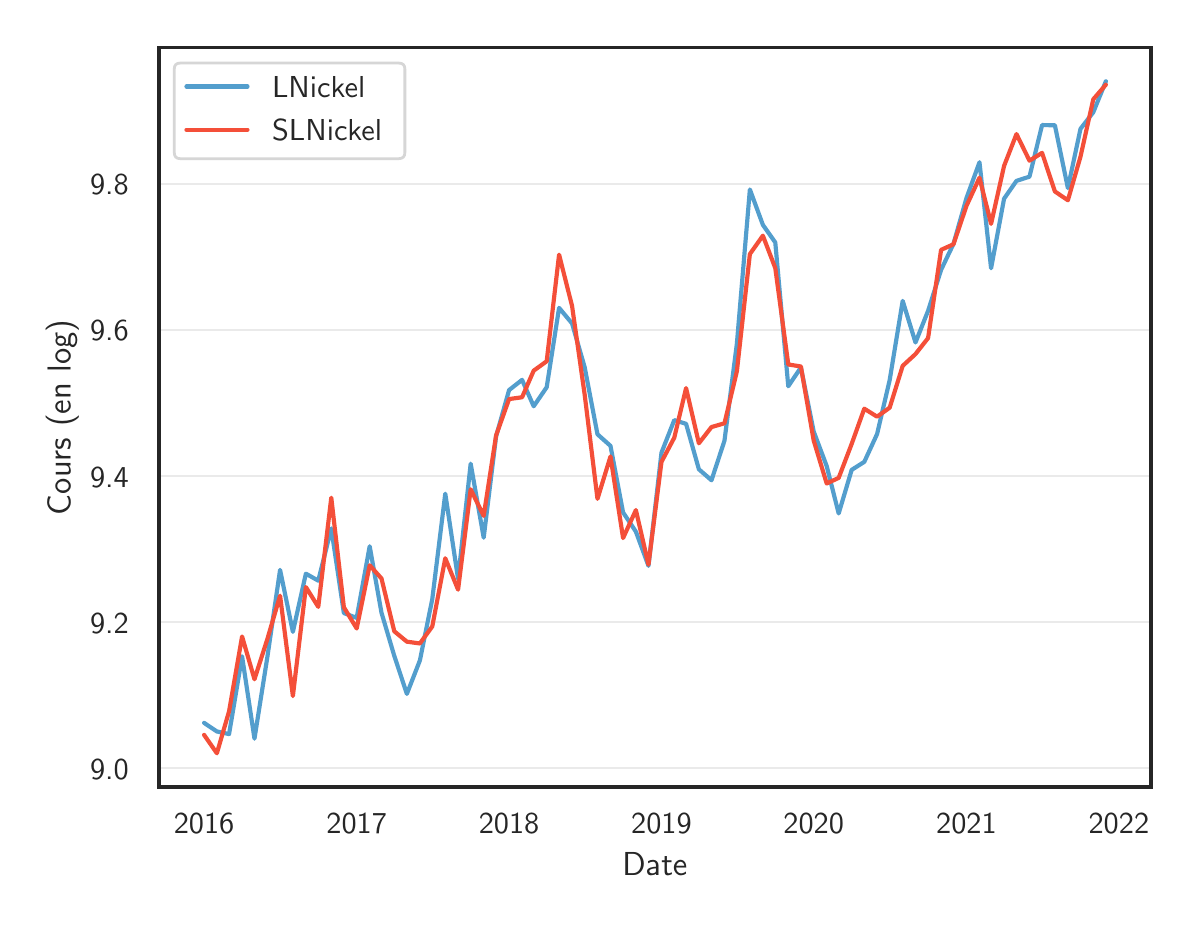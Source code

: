 \begingroup%
\makeatletter%
\begin{pgfpicture}%
\pgfpathrectangle{\pgfpointorigin}{\pgfqpoint{5.725in}{4.376in}}%
\pgfusepath{use as bounding box, clip}%
\begin{pgfscope}%
\pgfsetbuttcap%
\pgfsetmiterjoin%
\definecolor{currentfill}{rgb}{1.0,1.0,1.0}%
\pgfsetfillcolor{currentfill}%
\pgfsetlinewidth{0.0pt}%
\definecolor{currentstroke}{rgb}{1.0,1.0,1.0}%
\pgfsetstrokecolor{currentstroke}%
\pgfsetdash{}{0pt}%
\pgfpathmoveto{\pgfqpoint{0.0in}{0.0in}}%
\pgfpathlineto{\pgfqpoint{5.725in}{0.0in}}%
\pgfpathlineto{\pgfqpoint{5.725in}{4.376in}}%
\pgfpathlineto{\pgfqpoint{0.0in}{4.376in}}%
\pgfpathlineto{\pgfqpoint{0.0in}{0.0in}}%
\pgfpathclose%
\pgfusepath{fill}%
\end{pgfscope}%
\begin{pgfscope}%
\pgfsetbuttcap%
\pgfsetmiterjoin%
\definecolor{currentfill}{rgb}{1.0,1.0,1.0}%
\pgfsetfillcolor{currentfill}%
\pgfsetlinewidth{0.0pt}%
\definecolor{currentstroke}{rgb}{0.0,0.0,0.0}%
\pgfsetstrokecolor{currentstroke}%
\pgfsetstrokeopacity{0.0}%
\pgfsetdash{}{0pt}%
\pgfpathmoveto{\pgfqpoint{0.656in}{0.58in}}%
\pgfpathlineto{\pgfqpoint{5.616in}{0.58in}}%
\pgfpathlineto{\pgfqpoint{5.616in}{4.276in}}%
\pgfpathlineto{\pgfqpoint{0.656in}{4.276in}}%
\pgfpathlineto{\pgfqpoint{0.656in}{0.58in}}%
\pgfpathclose%
\pgfusepath{fill}%
\end{pgfscope}%
\begin{pgfscope}%
\pgfpathrectangle{\pgfqpoint{0.656in}{0.58in}}{\pgfqpoint{4.96in}{3.696in}}%
\pgfusepath{clip}%
\pgfsetroundcap%
\pgfsetroundjoin%
\pgfsetlinewidth{1.004pt}%
\definecolor{currentstroke}{rgb}{0.8,0.8,0.8}%
\pgfsetstrokecolor{currentstroke}%
\pgfsetstrokeopacity{0.0}%
\pgfsetdash{}{0pt}%
\pgfpathmoveto{\pgfqpoint{0.882in}{0.58in}}%
\pgfpathlineto{\pgfqpoint{0.882in}{4.276in}}%
\pgfusepath{stroke}%
\end{pgfscope}%
\begin{pgfscope}%
\definecolor{textcolor}{rgb}{0.15,0.15,0.15}%
\pgfsetstrokecolor{textcolor}%
\pgfsetfillcolor{textcolor}%
\pgftext[x=0.882in,y=0.448in,,top]{\color{textcolor}\sffamily\fontsize{11.0}{13.2}\selectfont 2016}%
\end{pgfscope}%
\begin{pgfscope}%
\pgfpathrectangle{\pgfqpoint{0.656in}{0.58in}}{\pgfqpoint{4.96in}{3.696in}}%
\pgfusepath{clip}%
\pgfsetroundcap%
\pgfsetroundjoin%
\pgfsetlinewidth{1.004pt}%
\definecolor{currentstroke}{rgb}{0.8,0.8,0.8}%
\pgfsetstrokecolor{currentstroke}%
\pgfsetstrokeopacity{0.0}%
\pgfsetdash{}{0pt}%
\pgfpathmoveto{\pgfqpoint{1.645in}{0.58in}}%
\pgfpathlineto{\pgfqpoint{1.645in}{4.276in}}%
\pgfusepath{stroke}%
\end{pgfscope}%
\begin{pgfscope}%
\definecolor{textcolor}{rgb}{0.15,0.15,0.15}%
\pgfsetstrokecolor{textcolor}%
\pgfsetfillcolor{textcolor}%
\pgftext[x=1.645in,y=0.448in,,top]{\color{textcolor}\sffamily\fontsize{11.0}{13.2}\selectfont 2017}%
\end{pgfscope}%
\begin{pgfscope}%
\pgfpathrectangle{\pgfqpoint{0.656in}{0.58in}}{\pgfqpoint{4.96in}{3.696in}}%
\pgfusepath{clip}%
\pgfsetroundcap%
\pgfsetroundjoin%
\pgfsetlinewidth{1.004pt}%
\definecolor{currentstroke}{rgb}{0.8,0.8,0.8}%
\pgfsetstrokecolor{currentstroke}%
\pgfsetstrokeopacity{0.0}%
\pgfsetdash{}{0pt}%
\pgfpathmoveto{\pgfqpoint{2.407in}{0.58in}}%
\pgfpathlineto{\pgfqpoint{2.407in}{4.276in}}%
\pgfusepath{stroke}%
\end{pgfscope}%
\begin{pgfscope}%
\definecolor{textcolor}{rgb}{0.15,0.15,0.15}%
\pgfsetstrokecolor{textcolor}%
\pgfsetfillcolor{textcolor}%
\pgftext[x=2.407in,y=0.448in,,top]{\color{textcolor}\sffamily\fontsize{11.0}{13.2}\selectfont 2018}%
\end{pgfscope}%
\begin{pgfscope}%
\pgfpathrectangle{\pgfqpoint{0.656in}{0.58in}}{\pgfqpoint{4.96in}{3.696in}}%
\pgfusepath{clip}%
\pgfsetroundcap%
\pgfsetroundjoin%
\pgfsetlinewidth{1.004pt}%
\definecolor{currentstroke}{rgb}{0.8,0.8,0.8}%
\pgfsetstrokecolor{currentstroke}%
\pgfsetstrokeopacity{0.0}%
\pgfsetdash{}{0pt}%
\pgfpathmoveto{\pgfqpoint{3.169in}{0.58in}}%
\pgfpathlineto{\pgfqpoint{3.169in}{4.276in}}%
\pgfusepath{stroke}%
\end{pgfscope}%
\begin{pgfscope}%
\definecolor{textcolor}{rgb}{0.15,0.15,0.15}%
\pgfsetstrokecolor{textcolor}%
\pgfsetfillcolor{textcolor}%
\pgftext[x=3.169in,y=0.448in,,top]{\color{textcolor}\sffamily\fontsize{11.0}{13.2}\selectfont 2019}%
\end{pgfscope}%
\begin{pgfscope}%
\pgfpathrectangle{\pgfqpoint{0.656in}{0.58in}}{\pgfqpoint{4.96in}{3.696in}}%
\pgfusepath{clip}%
\pgfsetroundcap%
\pgfsetroundjoin%
\pgfsetlinewidth{1.004pt}%
\definecolor{currentstroke}{rgb}{0.8,0.8,0.8}%
\pgfsetstrokecolor{currentstroke}%
\pgfsetstrokeopacity{0.0}%
\pgfsetdash{}{0pt}%
\pgfpathmoveto{\pgfqpoint{3.93in}{0.58in}}%
\pgfpathlineto{\pgfqpoint{3.93in}{4.276in}}%
\pgfusepath{stroke}%
\end{pgfscope}%
\begin{pgfscope}%
\definecolor{textcolor}{rgb}{0.15,0.15,0.15}%
\pgfsetstrokecolor{textcolor}%
\pgfsetfillcolor{textcolor}%
\pgftext[x=3.93in,y=0.448in,,top]{\color{textcolor}\sffamily\fontsize{11.0}{13.2}\selectfont 2020}%
\end{pgfscope}%
\begin{pgfscope}%
\pgfpathrectangle{\pgfqpoint{0.656in}{0.58in}}{\pgfqpoint{4.96in}{3.696in}}%
\pgfusepath{clip}%
\pgfsetroundcap%
\pgfsetroundjoin%
\pgfsetlinewidth{1.004pt}%
\definecolor{currentstroke}{rgb}{0.8,0.8,0.8}%
\pgfsetstrokecolor{currentstroke}%
\pgfsetstrokeopacity{0.0}%
\pgfsetdash{}{0pt}%
\pgfpathmoveto{\pgfqpoint{4.694in}{0.58in}}%
\pgfpathlineto{\pgfqpoint{4.694in}{4.276in}}%
\pgfusepath{stroke}%
\end{pgfscope}%
\begin{pgfscope}%
\definecolor{textcolor}{rgb}{0.15,0.15,0.15}%
\pgfsetstrokecolor{textcolor}%
\pgfsetfillcolor{textcolor}%
\pgftext[x=4.694in,y=0.448in,,top]{\color{textcolor}\sffamily\fontsize{11.0}{13.2}\selectfont 2021}%
\end{pgfscope}%
\begin{pgfscope}%
\pgfpathrectangle{\pgfqpoint{0.656in}{0.58in}}{\pgfqpoint{4.96in}{3.696in}}%
\pgfusepath{clip}%
\pgfsetroundcap%
\pgfsetroundjoin%
\pgfsetlinewidth{1.004pt}%
\definecolor{currentstroke}{rgb}{0.8,0.8,0.8}%
\pgfsetstrokecolor{currentstroke}%
\pgfsetstrokeopacity{0.0}%
\pgfsetdash{}{0pt}%
\pgfpathmoveto{\pgfqpoint{5.456in}{0.58in}}%
\pgfpathlineto{\pgfqpoint{5.456in}{4.276in}}%
\pgfusepath{stroke}%
\end{pgfscope}%
\begin{pgfscope}%
\definecolor{textcolor}{rgb}{0.15,0.15,0.15}%
\pgfsetstrokecolor{textcolor}%
\pgfsetfillcolor{textcolor}%
\pgftext[x=5.456in,y=0.448in,,top]{\color{textcolor}\sffamily\fontsize{11.0}{13.2}\selectfont 2022}%
\end{pgfscope}%
\begin{pgfscope}%
\definecolor{textcolor}{rgb}{0.15,0.15,0.15}%
\pgfsetstrokecolor{textcolor}%
\pgfsetfillcolor{textcolor}%
\pgftext[x=3.136in,y=0.252in,,top]{\color{textcolor}\sffamily\fontsize{12.0}{14.4}\selectfont Date}%
\end{pgfscope}%
\begin{pgfscope}%
\pgfpathrectangle{\pgfqpoint{0.656in}{0.58in}}{\pgfqpoint{4.96in}{3.696in}}%
\pgfusepath{clip}%
\pgfsetroundcap%
\pgfsetroundjoin%
\pgfsetlinewidth{1.004pt}%
\definecolor{currentstroke}{rgb}{0.8,0.8,0.8}%
\pgfsetstrokecolor{currentstroke}%
\pgfsetstrokeopacity{0.4}%
\pgfsetdash{}{0pt}%
\pgfpathmoveto{\pgfqpoint{0.656in}{0.674in}}%
\pgfpathlineto{\pgfqpoint{5.616in}{0.674in}}%
\pgfusepath{stroke}%
\end{pgfscope}%
\begin{pgfscope}%
\definecolor{textcolor}{rgb}{0.15,0.15,0.15}%
\pgfsetstrokecolor{textcolor}%
\pgfsetfillcolor{textcolor}%
\pgftext[x=0.312in, y=0.619in, left, base]{\color{textcolor}\sffamily\fontsize{11.0}{13.2}\selectfont 9.0}%
\end{pgfscope}%
\begin{pgfscope}%
\pgfpathrectangle{\pgfqpoint{0.656in}{0.58in}}{\pgfqpoint{4.96in}{3.696in}}%
\pgfusepath{clip}%
\pgfsetroundcap%
\pgfsetroundjoin%
\pgfsetlinewidth{1.004pt}%
\definecolor{currentstroke}{rgb}{0.8,0.8,0.8}%
\pgfsetstrokecolor{currentstroke}%
\pgfsetstrokeopacity{0.4}%
\pgfsetdash{}{0pt}%
\pgfpathmoveto{\pgfqpoint{0.656in}{1.404in}}%
\pgfpathlineto{\pgfqpoint{5.616in}{1.404in}}%
\pgfusepath{stroke}%
\end{pgfscope}%
\begin{pgfscope}%
\definecolor{textcolor}{rgb}{0.15,0.15,0.15}%
\pgfsetstrokecolor{textcolor}%
\pgfsetfillcolor{textcolor}%
\pgftext[x=0.312in, y=1.349in, left, base]{\color{textcolor}\sffamily\fontsize{11.0}{13.2}\selectfont 9.2}%
\end{pgfscope}%
\begin{pgfscope}%
\pgfpathrectangle{\pgfqpoint{0.656in}{0.58in}}{\pgfqpoint{4.96in}{3.696in}}%
\pgfusepath{clip}%
\pgfsetroundcap%
\pgfsetroundjoin%
\pgfsetlinewidth{1.004pt}%
\definecolor{currentstroke}{rgb}{0.8,0.8,0.8}%
\pgfsetstrokecolor{currentstroke}%
\pgfsetstrokeopacity{0.4}%
\pgfsetdash{}{0pt}%
\pgfpathmoveto{\pgfqpoint{0.656in}{2.134in}}%
\pgfpathlineto{\pgfqpoint{5.616in}{2.134in}}%
\pgfusepath{stroke}%
\end{pgfscope}%
\begin{pgfscope}%
\definecolor{textcolor}{rgb}{0.15,0.15,0.15}%
\pgfsetstrokecolor{textcolor}%
\pgfsetfillcolor{textcolor}%
\pgftext[x=0.312in, y=2.079in, left, base]{\color{textcolor}\sffamily\fontsize{11.0}{13.2}\selectfont 9.4}%
\end{pgfscope}%
\begin{pgfscope}%
\pgfpathrectangle{\pgfqpoint{0.656in}{0.58in}}{\pgfqpoint{4.96in}{3.696in}}%
\pgfusepath{clip}%
\pgfsetroundcap%
\pgfsetroundjoin%
\pgfsetlinewidth{1.004pt}%
\definecolor{currentstroke}{rgb}{0.8,0.8,0.8}%
\pgfsetstrokecolor{currentstroke}%
\pgfsetstrokeopacity{0.4}%
\pgfsetdash{}{0pt}%
\pgfpathmoveto{\pgfqpoint{0.656in}{2.864in}}%
\pgfpathlineto{\pgfqpoint{5.616in}{2.864in}}%
\pgfusepath{stroke}%
\end{pgfscope}%
\begin{pgfscope}%
\definecolor{textcolor}{rgb}{0.15,0.15,0.15}%
\pgfsetstrokecolor{textcolor}%
\pgfsetfillcolor{textcolor}%
\pgftext[x=0.312in, y=2.81in, left, base]{\color{textcolor}\sffamily\fontsize{11.0}{13.2}\selectfont 9.6}%
\end{pgfscope}%
\begin{pgfscope}%
\pgfpathrectangle{\pgfqpoint{0.656in}{0.58in}}{\pgfqpoint{4.96in}{3.696in}}%
\pgfusepath{clip}%
\pgfsetroundcap%
\pgfsetroundjoin%
\pgfsetlinewidth{1.004pt}%
\definecolor{currentstroke}{rgb}{0.8,0.8,0.8}%
\pgfsetstrokecolor{currentstroke}%
\pgfsetstrokeopacity{0.4}%
\pgfsetdash{}{0pt}%
\pgfpathmoveto{\pgfqpoint{0.656in}{3.594in}}%
\pgfpathlineto{\pgfqpoint{5.616in}{3.594in}}%
\pgfusepath{stroke}%
\end{pgfscope}%
\begin{pgfscope}%
\definecolor{textcolor}{rgb}{0.15,0.15,0.15}%
\pgfsetstrokecolor{textcolor}%
\pgfsetfillcolor{textcolor}%
\pgftext[x=0.312in, y=3.54in, left, base]{\color{textcolor}\sffamily\fontsize{11.0}{13.2}\selectfont 9.8}%
\end{pgfscope}%
\begin{pgfscope}%
\definecolor{textcolor}{rgb}{0.15,0.15,0.15}%
\pgfsetstrokecolor{textcolor}%
\pgfsetfillcolor{textcolor}%
\pgftext[x=0.256in,y=2.428in,,bottom,rotate=90.0]{\color{textcolor}\sffamily\fontsize{12.0}{14.4}\selectfont Cours (en log)}%
\end{pgfscope}%
\begin{pgfscope}%
\pgfpathrectangle{\pgfqpoint{0.656in}{0.58in}}{\pgfqpoint{4.96in}{3.696in}}%
\pgfusepath{clip}%
\pgfsetroundcap%
\pgfsetroundjoin%
\pgfsetlinewidth{1.506pt}%
\definecolor{currentstroke}{rgb}{0.325,0.62,0.804}%
\pgfsetstrokecolor{currentstroke}%
\pgfsetdash{}{0pt}%
\pgfpathmoveto{\pgfqpoint{0.882in}{0.9in}}%
\pgfpathlineto{\pgfqpoint{0.946in}{0.857in}}%
\pgfpathlineto{\pgfqpoint{1.007in}{0.844in}}%
\pgfpathlineto{\pgfqpoint{1.072in}{1.233in}}%
\pgfpathlineto{\pgfqpoint{1.134in}{0.821in}}%
\pgfpathlineto{\pgfqpoint{1.199in}{1.233in}}%
\pgfpathlineto{\pgfqpoint{1.262in}{1.665in}}%
\pgfpathlineto{\pgfqpoint{1.326in}{1.355in}}%
\pgfpathlineto{\pgfqpoint{1.391in}{1.646in}}%
\pgfpathlineto{\pgfqpoint{1.453in}{1.611in}}%
\pgfpathlineto{\pgfqpoint{1.518in}{1.872in}}%
\pgfpathlineto{\pgfqpoint{1.581in}{1.449in}}%
\pgfpathlineto{\pgfqpoint{1.645in}{1.425in}}%
\pgfpathlineto{\pgfqpoint{1.71in}{1.783in}}%
\pgfpathlineto{\pgfqpoint{1.769in}{1.451in}}%
\pgfpathlineto{\pgfqpoint{1.833in}{1.235in}}%
\pgfpathlineto{\pgfqpoint{1.896in}{1.045in}}%
\pgfpathlineto{\pgfqpoint{1.961in}{1.212in}}%
\pgfpathlineto{\pgfqpoint{2.023in}{1.519in}}%
\pgfpathlineto{\pgfqpoint{2.088in}{2.046in}}%
\pgfpathlineto{\pgfqpoint{2.152in}{1.62in}}%
\pgfpathlineto{\pgfqpoint{2.215in}{2.196in}}%
\pgfpathlineto{\pgfqpoint{2.28in}{1.826in}}%
\pgfpathlineto{\pgfqpoint{2.342in}{2.332in}}%
\pgfpathlineto{\pgfqpoint{2.407in}{2.564in}}%
\pgfpathlineto{\pgfqpoint{2.472in}{2.615in}}%
\pgfpathlineto{\pgfqpoint{2.53in}{2.483in}}%
\pgfpathlineto{\pgfqpoint{2.595in}{2.578in}}%
\pgfpathlineto{\pgfqpoint{2.657in}{2.975in}}%
\pgfpathlineto{\pgfqpoint{2.722in}{2.897in}}%
\pgfpathlineto{\pgfqpoint{2.785in}{2.678in}}%
\pgfpathlineto{\pgfqpoint{2.849in}{2.343in}}%
\pgfpathlineto{\pgfqpoint{2.914in}{2.285in}}%
\pgfpathlineto{\pgfqpoint{2.977in}{1.952in}}%
\pgfpathlineto{\pgfqpoint{3.041in}{1.856in}}%
\pgfpathlineto{\pgfqpoint{3.104in}{1.685in}}%
\pgfpathlineto{\pgfqpoint{3.169in}{2.251in}}%
\pgfpathlineto{\pgfqpoint{3.233in}{2.414in}}%
\pgfpathlineto{\pgfqpoint{3.292in}{2.395in}}%
\pgfpathlineto{\pgfqpoint{3.356in}{2.168in}}%
\pgfpathlineto{\pgfqpoint{3.419in}{2.113in}}%
\pgfpathlineto{\pgfqpoint{3.484in}{2.311in}}%
\pgfpathlineto{\pgfqpoint{3.546in}{2.796in}}%
\pgfpathlineto{\pgfqpoint{3.611in}{3.567in}}%
\pgfpathlineto{\pgfqpoint{3.676in}{3.39in}}%
\pgfpathlineto{\pgfqpoint{3.738in}{3.302in}}%
\pgfpathlineto{\pgfqpoint{3.803in}{2.583in}}%
\pgfpathlineto{\pgfqpoint{3.866in}{2.677in}}%
\pgfpathlineto{\pgfqpoint{3.93in}{2.357in}}%
\pgfpathlineto{\pgfqpoint{3.995in}{2.184in}}%
\pgfpathlineto{\pgfqpoint{4.055in}{1.947in}}%
\pgfpathlineto{\pgfqpoint{4.12in}{2.165in}}%
\pgfpathlineto{\pgfqpoint{4.183in}{2.205in}}%
\pgfpathlineto{\pgfqpoint{4.247in}{2.344in}}%
\pgfpathlineto{\pgfqpoint{4.31in}{2.614in}}%
\pgfpathlineto{\pgfqpoint{4.375in}{3.01in}}%
\pgfpathlineto{\pgfqpoint{4.439in}{2.802in}}%
\pgfpathlineto{\pgfqpoint{4.502in}{2.96in}}%
\pgfpathlineto{\pgfqpoint{4.567in}{3.165in}}%
\pgfpathlineto{\pgfqpoint{4.629in}{3.295in}}%
\pgfpathlineto{\pgfqpoint{4.694in}{3.524in}}%
\pgfpathlineto{\pgfqpoint{4.759in}{3.703in}}%
\pgfpathlineto{\pgfqpoint{4.817in}{3.173in}}%
\pgfpathlineto{\pgfqpoint{4.882in}{3.521in}}%
\pgfpathlineto{\pgfqpoint{4.944in}{3.61in}}%
\pgfpathlineto{\pgfqpoint{5.009in}{3.631in}}%
\pgfpathlineto{\pgfqpoint{5.072in}{3.889in}}%
\pgfpathlineto{\pgfqpoint{5.136in}{3.888in}}%
\pgfpathlineto{\pgfqpoint{5.201in}{3.574in}}%
\pgfpathlineto{\pgfqpoint{5.264in}{3.87in}}%
\pgfpathlineto{\pgfqpoint{5.328in}{3.953in}}%
\pgfpathlineto{\pgfqpoint{5.391in}{4.108in}}%
\pgfusepath{stroke}%
\end{pgfscope}%
\begin{pgfscope}%
\pgfpathrectangle{\pgfqpoint{0.656in}{0.58in}}{\pgfqpoint{4.96in}{3.696in}}%
\pgfusepath{clip}%
\pgfsetroundcap%
\pgfsetroundjoin%
\pgfsetlinewidth{1.506pt}%
\definecolor{currentstroke}{rgb}{0.957,0.31,0.224}%
\pgfsetstrokecolor{currentstroke}%
\pgfsetdash{}{0pt}%
\pgfpathmoveto{\pgfqpoint{0.882in}{0.84in}}%
\pgfpathlineto{\pgfqpoint{0.946in}{0.748in}}%
\pgfpathlineto{\pgfqpoint{1.007in}{0.958in}}%
\pgfpathlineto{\pgfqpoint{1.072in}{1.332in}}%
\pgfpathlineto{\pgfqpoint{1.134in}{1.118in}}%
\pgfpathlineto{\pgfqpoint{1.199in}{1.321in}}%
\pgfpathlineto{\pgfqpoint{1.262in}{1.536in}}%
\pgfpathlineto{\pgfqpoint{1.326in}{1.034in}}%
\pgfpathlineto{\pgfqpoint{1.391in}{1.579in}}%
\pgfpathlineto{\pgfqpoint{1.453in}{1.48in}}%
\pgfpathlineto{\pgfqpoint{1.518in}{2.026in}}%
\pgfpathlineto{\pgfqpoint{1.581in}{1.478in}}%
\pgfpathlineto{\pgfqpoint{1.645in}{1.372in}}%
\pgfpathlineto{\pgfqpoint{1.71in}{1.688in}}%
\pgfpathlineto{\pgfqpoint{1.769in}{1.622in}}%
\pgfpathlineto{\pgfqpoint{1.833in}{1.358in}}%
\pgfpathlineto{\pgfqpoint{1.896in}{1.306in}}%
\pgfpathlineto{\pgfqpoint{1.961in}{1.297in}}%
\pgfpathlineto{\pgfqpoint{2.023in}{1.382in}}%
\pgfpathlineto{\pgfqpoint{2.088in}{1.723in}}%
\pgfpathlineto{\pgfqpoint{2.152in}{1.566in}}%
\pgfpathlineto{\pgfqpoint{2.215in}{2.068in}}%
\pgfpathlineto{\pgfqpoint{2.28in}{1.935in}}%
\pgfpathlineto{\pgfqpoint{2.342in}{2.337in}}%
\pgfpathlineto{\pgfqpoint{2.407in}{2.519in}}%
\pgfpathlineto{\pgfqpoint{2.472in}{2.528in}}%
\pgfpathlineto{\pgfqpoint{2.53in}{2.661in}}%
\pgfpathlineto{\pgfqpoint{2.595in}{2.708in}}%
\pgfpathlineto{\pgfqpoint{2.657in}{3.241in}}%
\pgfpathlineto{\pgfqpoint{2.722in}{2.984in}}%
\pgfpathlineto{\pgfqpoint{2.785in}{2.541in}}%
\pgfpathlineto{\pgfqpoint{2.849in}{2.02in}}%
\pgfpathlineto{\pgfqpoint{2.914in}{2.232in}}%
\pgfpathlineto{\pgfqpoint{2.977in}{1.824in}}%
\pgfpathlineto{\pgfqpoint{3.041in}{1.964in}}%
\pgfpathlineto{\pgfqpoint{3.104in}{1.691in}}%
\pgfpathlineto{\pgfqpoint{3.169in}{2.205in}}%
\pgfpathlineto{\pgfqpoint{3.233in}{2.326in}}%
\pgfpathlineto{\pgfqpoint{3.292in}{2.574in}}%
\pgfpathlineto{\pgfqpoint{3.356in}{2.298in}}%
\pgfpathlineto{\pgfqpoint{3.419in}{2.379in}}%
\pgfpathlineto{\pgfqpoint{3.484in}{2.398in}}%
\pgfpathlineto{\pgfqpoint{3.546in}{2.658in}}%
\pgfpathlineto{\pgfqpoint{3.611in}{3.244in}}%
\pgfpathlineto{\pgfqpoint{3.676in}{3.336in}}%
\pgfpathlineto{\pgfqpoint{3.738in}{3.174in}}%
\pgfpathlineto{\pgfqpoint{3.803in}{2.692in}}%
\pgfpathlineto{\pgfqpoint{3.866in}{2.682in}}%
\pgfpathlineto{\pgfqpoint{3.93in}{2.312in}}%
\pgfpathlineto{\pgfqpoint{3.995in}{2.097in}}%
\pgfpathlineto{\pgfqpoint{4.055in}{2.125in}}%
\pgfpathlineto{\pgfqpoint{4.12in}{2.295in}}%
\pgfpathlineto{\pgfqpoint{4.183in}{2.471in}}%
\pgfpathlineto{\pgfqpoint{4.247in}{2.431in}}%
\pgfpathlineto{\pgfqpoint{4.31in}{2.476in}}%
\pgfpathlineto{\pgfqpoint{4.375in}{2.685in}}%
\pgfpathlineto{\pgfqpoint{4.439in}{2.744in}}%
\pgfpathlineto{\pgfqpoint{4.502in}{2.824in}}%
\pgfpathlineto{\pgfqpoint{4.567in}{3.265in}}%
\pgfpathlineto{\pgfqpoint{4.629in}{3.293in}}%
\pgfpathlineto{\pgfqpoint{4.694in}{3.485in}}%
\pgfpathlineto{\pgfqpoint{4.759in}{3.626in}}%
\pgfpathlineto{\pgfqpoint{4.817in}{3.395in}}%
\pgfpathlineto{\pgfqpoint{4.882in}{3.685in}}%
\pgfpathlineto{\pgfqpoint{4.944in}{3.844in}}%
\pgfpathlineto{\pgfqpoint{5.009in}{3.711in}}%
\pgfpathlineto{\pgfqpoint{5.072in}{3.75in}}%
\pgfpathlineto{\pgfqpoint{5.136in}{3.557in}}%
\pgfpathlineto{\pgfqpoint{5.201in}{3.513in}}%
\pgfpathlineto{\pgfqpoint{5.264in}{3.731in}}%
\pgfpathlineto{\pgfqpoint{5.328in}{4.018in}}%
\pgfpathlineto{\pgfqpoint{5.391in}{4.091in}}%
\pgfusepath{stroke}%
\end{pgfscope}%
\begin{pgfscope}%
\pgfsetrectcap%
\pgfsetmiterjoin%
\pgfsetlinewidth{1.255pt}%
\definecolor{currentstroke}{rgb}{0.15,0.15,0.15}%
\pgfsetstrokecolor{currentstroke}%
\pgfsetdash{}{0pt}%
\pgfpathmoveto{\pgfqpoint{0.656in}{0.58in}}%
\pgfpathlineto{\pgfqpoint{0.656in}{4.276in}}%
\pgfusepath{stroke}%
\end{pgfscope}%
\begin{pgfscope}%
\pgfsetrectcap%
\pgfsetmiterjoin%
\pgfsetlinewidth{1.255pt}%
\definecolor{currentstroke}{rgb}{0.15,0.15,0.15}%
\pgfsetstrokecolor{currentstroke}%
\pgfsetdash{}{0pt}%
\pgfpathmoveto{\pgfqpoint{5.616in}{0.58in}}%
\pgfpathlineto{\pgfqpoint{5.616in}{4.276in}}%
\pgfusepath{stroke}%
\end{pgfscope}%
\begin{pgfscope}%
\pgfsetrectcap%
\pgfsetmiterjoin%
\pgfsetlinewidth{1.255pt}%
\definecolor{currentstroke}{rgb}{0.15,0.15,0.15}%
\pgfsetstrokecolor{currentstroke}%
\pgfsetdash{}{0pt}%
\pgfpathmoveto{\pgfqpoint{0.656in}{0.58in}}%
\pgfpathlineto{\pgfqpoint{5.616in}{0.58in}}%
\pgfusepath{stroke}%
\end{pgfscope}%
\begin{pgfscope}%
\pgfsetrectcap%
\pgfsetmiterjoin%
\pgfsetlinewidth{1.255pt}%
\definecolor{currentstroke}{rgb}{0.15,0.15,0.15}%
\pgfsetstrokecolor{currentstroke}%
\pgfsetdash{}{0pt}%
\pgfpathmoveto{\pgfqpoint{0.656in}{4.276in}}%
\pgfpathlineto{\pgfqpoint{5.616in}{4.276in}}%
\pgfusepath{stroke}%
\end{pgfscope}%
\begin{pgfscope}%
\pgfsetbuttcap%
\pgfsetmiterjoin%
\definecolor{currentfill}{rgb}{1.0,1.0,1.0}%
\pgfsetfillcolor{currentfill}%
\pgfsetfillopacity{0.8}%
\pgfsetlinewidth{1.004pt}%
\definecolor{currentstroke}{rgb}{0.8,0.8,0.8}%
\pgfsetstrokecolor{currentstroke}%
\pgfsetstrokeopacity{0.8}%
\pgfsetdash{}{0pt}%
\pgfpathmoveto{\pgfqpoint{0.763in}{3.721in}}%
\pgfpathlineto{\pgfqpoint{1.855in}{3.721in}}%
\pgfpathquadraticcurveto{\pgfqpoint{1.886in}{3.721in}}{\pgfqpoint{1.886in}{3.752in}}%
\pgfpathlineto{\pgfqpoint{1.886in}{4.169in}}%
\pgfpathquadraticcurveto{\pgfqpoint{1.886in}{4.199in}}{\pgfqpoint{1.855in}{4.199in}}%
\pgfpathlineto{\pgfqpoint{0.763in}{4.199in}}%
\pgfpathquadraticcurveto{\pgfqpoint{0.733in}{4.199in}}{\pgfqpoint{0.733in}{4.169in}}%
\pgfpathlineto{\pgfqpoint{0.733in}{3.752in}}%
\pgfpathquadraticcurveto{\pgfqpoint{0.733in}{3.721in}}{\pgfqpoint{0.763in}{3.721in}}%
\pgfpathlineto{\pgfqpoint{0.763in}{3.721in}}%
\pgfpathclose%
\pgfusepath{stroke,fill}%
\end{pgfscope}%
\begin{pgfscope}%
\pgfsetroundcap%
\pgfsetroundjoin%
\pgfsetlinewidth{1.506pt}%
\definecolor{currentstroke}{rgb}{0.325,0.62,0.804}%
\pgfsetstrokecolor{currentstroke}%
\pgfsetdash{}{0pt}%
\pgfpathmoveto{\pgfqpoint{0.794in}{4.082in}}%
\pgfpathlineto{\pgfqpoint{0.947in}{4.082in}}%
\pgfpathlineto{\pgfqpoint{1.099in}{4.082in}}%
\pgfusepath{stroke}%
\end{pgfscope}%
\begin{pgfscope}%
\definecolor{textcolor}{rgb}{0.15,0.15,0.15}%
\pgfsetstrokecolor{textcolor}%
\pgfsetfillcolor{textcolor}%
\pgftext[x=1.222in,y=4.029in,left,base]{\color{textcolor}\sffamily\fontsize{11.0}{13.2}\selectfont LNickel}%
\end{pgfscope}%
\begin{pgfscope}%
\pgfsetroundcap%
\pgfsetroundjoin%
\pgfsetlinewidth{1.506pt}%
\definecolor{currentstroke}{rgb}{0.957,0.31,0.224}%
\pgfsetstrokecolor{currentstroke}%
\pgfsetdash{}{0pt}%
\pgfpathmoveto{\pgfqpoint{0.794in}{3.866in}}%
\pgfpathlineto{\pgfqpoint{0.947in}{3.866in}}%
\pgfpathlineto{\pgfqpoint{1.099in}{3.866in}}%
\pgfusepath{stroke}%
\end{pgfscope}%
\begin{pgfscope}%
\definecolor{textcolor}{rgb}{0.15,0.15,0.15}%
\pgfsetstrokecolor{textcolor}%
\pgfsetfillcolor{textcolor}%
\pgftext[x=1.222in,y=3.813in,left,base]{\color{textcolor}\sffamily\fontsize{11.0}{13.2}\selectfont SLNickel}%
\end{pgfscope}%
\end{pgfpicture}%
\makeatother%
\endgroup%
